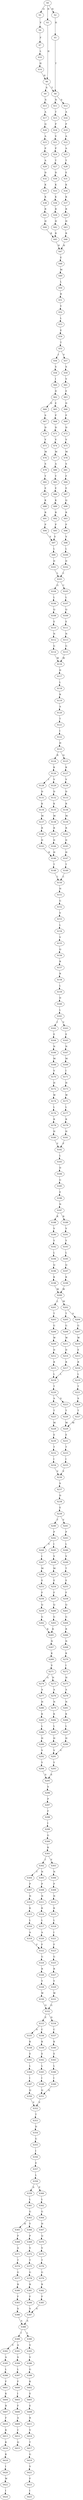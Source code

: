 strict digraph  {
	S0 -> S1 [ label = Q ];
	S0 -> S2 [ label = H ];
	S0 -> S3 [ label = H ];
	S1 -> S4 [ label = V ];
	S2 -> S5 [ label = H ];
	S3 -> S6 [ label = H ];
	S4 -> S7 [ label = F ];
	S5 -> S8 [ label = T ];
	S6 -> S8 [ label = T ];
	S6 -> S9 [ label = S ];
	S7 -> S10 [ label = L ];
	S8 -> S11 [ label = N ];
	S8 -> S12 [ label = S ];
	S9 -> S13 [ label = S ];
	S10 -> S14 [ label = H ];
	S11 -> S15 [ label = T ];
	S12 -> S16 [ label = A ];
	S13 -> S17 [ label = A ];
	S14 -> S6 [ label = H ];
	S15 -> S18 [ label = P ];
	S16 -> S19 [ label = P ];
	S17 -> S20 [ label = Q ];
	S18 -> S21 [ label = V ];
	S19 -> S22 [ label = A ];
	S20 -> S23 [ label = A ];
	S21 -> S24 [ label = P ];
	S22 -> S25 [ label = A ];
	S23 -> S26 [ label = P ];
	S24 -> S27 [ label = T ];
	S25 -> S28 [ label = T ];
	S26 -> S29 [ label = A ];
	S27 -> S30 [ label = D ];
	S28 -> S31 [ label = E ];
	S29 -> S32 [ label = D ];
	S30 -> S33 [ label = K ];
	S31 -> S34 [ label = K ];
	S32 -> S35 [ label = K ];
	S33 -> S36 [ label = K ];
	S34 -> S37 [ label = K ];
	S35 -> S38 [ label = K ];
	S36 -> S39 [ label = R ];
	S37 -> S40 [ label = R ];
	S38 -> S41 [ label = R ];
	S39 -> S42 [ label = H ];
	S40 -> S43 [ label = H ];
	S41 -> S44 [ label = H ];
	S42 -> S45 [ label = R ];
	S43 -> S46 [ label = R ];
	S44 -> S45 [ label = R ];
	S45 -> S47 [ label = H ];
	S46 -> S47 [ label = H ];
	S47 -> S48 [ label = E ];
	S48 -> S49 [ label = M ];
	S49 -> S50 [ label = L ];
	S50 -> S51 [ label = R ];
	S51 -> S52 [ label = Y ];
	S52 -> S53 [ label = L ];
	S53 -> S54 [ label = E ];
	S54 -> S55 [ label = T ];
	S55 -> S56 [ label = I ];
	S55 -> S57 [ label = V ];
	S56 -> S58 [ label = S ];
	S57 -> S59 [ label = S ];
	S58 -> S60 [ label = I ];
	S59 -> S61 [ label = V ];
	S60 -> S62 [ label = D ];
	S61 -> S63 [ label = E ];
	S62 -> S64 [ label = D ];
	S62 -> S65 [ label = E ];
	S63 -> S66 [ label = D ];
	S64 -> S67 [ label = S ];
	S65 -> S68 [ label = P ];
	S66 -> S69 [ label = P ];
	S67 -> S70 [ label = D ];
	S68 -> S71 [ label = D ];
	S69 -> S72 [ label = D ];
	S70 -> S73 [ label = V ];
	S71 -> S74 [ label = V ];
	S72 -> S75 [ label = V ];
	S73 -> S76 [ label = M ];
	S74 -> S77 [ label = M ];
	S75 -> S78 [ label = M ];
	S76 -> S79 [ label = S ];
	S77 -> S80 [ label = A ];
	S78 -> S81 [ label = S ];
	S79 -> S82 [ label = Y ];
	S80 -> S83 [ label = Y ];
	S81 -> S84 [ label = F ];
	S82 -> S85 [ label = E ];
	S83 -> S86 [ label = E ];
	S84 -> S87 [ label = E ];
	S85 -> S88 [ label = K ];
	S86 -> S89 [ label = K ];
	S87 -> S90 [ label = Q ];
	S88 -> S91 [ label = R ];
	S89 -> S92 [ label = R ];
	S90 -> S93 [ label = R ];
	S91 -> S94 [ label = P ];
	S92 -> S95 [ label = P ];
	S93 -> S96 [ label = P ];
	S94 -> S97 [ label = V ];
	S95 -> S97 [ label = V ];
	S96 -> S98 [ label = V ];
	S97 -> S99 [ label = L ];
	S98 -> S100 [ label = L ];
	S99 -> S101 [ label = D ];
	S100 -> S102 [ label = D ];
	S101 -> S103 [ label = L ];
	S102 -> S103 [ label = L ];
	S103 -> S104 [ label = G ];
	S103 -> S105 [ label = C ];
	S104 -> S106 [ label = L ];
	S105 -> S107 [ label = L ];
	S106 -> S108 [ label = Q ];
	S107 -> S109 [ label = Q ];
	S108 -> S110 [ label = E ];
	S109 -> S111 [ label = E ];
	S110 -> S112 [ label = N ];
	S111 -> S113 [ label = N ];
	S112 -> S114 [ label = G ];
	S113 -> S115 [ label = G ];
	S114 -> S116 [ label = W ];
	S115 -> S116 [ label = W ];
	S116 -> S117 [ label = D ];
	S117 -> S118 [ label = L ];
	S118 -> S119 [ label = R ];
	S119 -> S120 [ label = A ];
	S120 -> S121 [ label = T ];
	S121 -> S122 [ label = I ];
	S122 -> S123 [ label = H ];
	S123 -> S124 [ label = R ];
	S123 -> S125 [ label = Q ];
	S124 -> S126 [ label = K ];
	S125 -> S127 [ label = K ];
	S126 -> S128 [ label = I ];
	S126 -> S129 [ label = V ];
	S127 -> S130 [ label = V ];
	S128 -> S131 [ label = D ];
	S129 -> S132 [ label = D ];
	S130 -> S133 [ label = D ];
	S131 -> S134 [ label = K ];
	S132 -> S135 [ label = K ];
	S133 -> S136 [ label = R ];
	S134 -> S137 [ label = M ];
	S135 -> S138 [ label = M ];
	S136 -> S139 [ label = M ];
	S137 -> S140 [ label = R ];
	S138 -> S141 [ label = R ];
	S139 -> S142 [ label = R ];
	S140 -> S143 [ label = D ];
	S141 -> S144 [ label = D ];
	S142 -> S145 [ label = D ];
	S143 -> S146 [ label = H ];
	S144 -> S146 [ label = H ];
	S145 -> S147 [ label = H ];
	S146 -> S148 [ label = T ];
	S147 -> S149 [ label = T ];
	S148 -> S150 [ label = L ];
	S149 -> S150 [ label = L ];
	S150 -> S151 [ label = H ];
	S151 -> S152 [ label = G ];
	S152 -> S153 [ label = V ];
	S153 -> S154 [ label = L ];
	S154 -> S155 [ label = V ];
	S155 -> S156 [ label = Q ];
	S156 -> S157 [ label = R ];
	S157 -> S158 [ label = R ];
	S158 -> S159 [ label = L ];
	S159 -> S160 [ label = D ];
	S160 -> S161 [ label = L ];
	S161 -> S162 [ label = I ];
	S161 -> S163 [ label = V ];
	S162 -> S164 [ label = E ];
	S163 -> S165 [ label = E ];
	S164 -> S166 [ label = N ];
	S165 -> S167 [ label = N ];
	S166 -> S168 [ label = M ];
	S167 -> S169 [ label = M ];
	S168 -> S170 [ label = V ];
	S169 -> S171 [ label = I ];
	S170 -> S172 [ label = H ];
	S171 -> S173 [ label = H ];
	S172 -> S174 [ label = W ];
	S173 -> S175 [ label = W ];
	S174 -> S176 [ label = L ];
	S175 -> S177 [ label = L ];
	S176 -> S178 [ label = R ];
	S177 -> S179 [ label = R ];
	S178 -> S180 [ label = H ];
	S179 -> S181 [ label = H ];
	S180 -> S182 [ label = F ];
	S181 -> S182 [ label = F ];
	S182 -> S183 [ label = L ];
	S183 -> S184 [ label = D ];
	S184 -> S185 [ label = G ];
	S185 -> S186 [ label = E ];
	S186 -> S187 [ label = N ];
	S187 -> S188 [ label = K ];
	S187 -> S189 [ label = R ];
	S188 -> S190 [ label = V ];
	S189 -> S191 [ label = V ];
	S190 -> S192 [ label = Y ];
	S191 -> S193 [ label = Y ];
	S192 -> S194 [ label = L ];
	S193 -> S195 [ label = L ];
	S194 -> S196 [ label = Q ];
	S195 -> S197 [ label = Q ];
	S196 -> S198 [ label = K ];
	S197 -> S199 [ label = K ];
	S198 -> S200 [ label = W ];
	S199 -> S200 [ label = W ];
	S200 -> S201 [ label = L ];
	S200 -> S202 [ label = M ];
	S201 -> S203 [ label = T ];
	S202 -> S204 [ label = A ];
	S202 -> S205 [ label = T ];
	S203 -> S206 [ label = G ];
	S204 -> S207 [ label = G ];
	S205 -> S208 [ label = G ];
	S206 -> S209 [ label = W ];
	S207 -> S210 [ label = W ];
	S208 -> S211 [ label = W ];
	S209 -> S212 [ label = D ];
	S210 -> S213 [ label = E ];
	S211 -> S214 [ label = D ];
	S212 -> S215 [ label = R ];
	S213 -> S216 [ label = R ];
	S214 -> S217 [ label = R ];
	S215 -> S218 [ label = L ];
	S216 -> S219 [ label = L ];
	S217 -> S218 [ label = L ];
	S218 -> S220 [ label = T ];
	S219 -> S221 [ label = T ];
	S220 -> S222 [ label = A ];
	S220 -> S223 [ label = S ];
	S221 -> S224 [ label = S ];
	S222 -> S225 [ label = T ];
	S223 -> S226 [ label = T ];
	S224 -> S227 [ label = T ];
	S225 -> S228 [ label = M ];
	S226 -> S229 [ label = M ];
	S227 -> S229 [ label = M ];
	S228 -> S230 [ label = E ];
	S229 -> S231 [ label = E ];
	S230 -> S232 [ label = T ];
	S231 -> S233 [ label = T ];
	S232 -> S234 [ label = I ];
	S233 -> S235 [ label = I ];
	S234 -> S236 [ label = V ];
	S235 -> S236 [ label = V ];
	S236 -> S237 [ label = S ];
	S237 -> S238 [ label = D ];
	S238 -> S239 [ label = E ];
	S239 -> S240 [ label = T ];
	S239 -> S241 [ label = V ];
	S240 -> S242 [ label = P ];
	S241 -> S243 [ label = P ];
	S242 -> S244 [ label = V ];
	S242 -> S245 [ label = I ];
	S243 -> S246 [ label = L ];
	S244 -> S247 [ label = I ];
	S245 -> S248 [ label = V ];
	S246 -> S249 [ label = V ];
	S247 -> S250 [ label = M ];
	S248 -> S251 [ label = M ];
	S249 -> S252 [ label = T ];
	S250 -> S253 [ label = E ];
	S251 -> S254 [ label = E ];
	S252 -> S255 [ label = E ];
	S253 -> S256 [ label = F ];
	S254 -> S257 [ label = F ];
	S255 -> S258 [ label = F ];
	S256 -> S259 [ label = Q ];
	S257 -> S260 [ label = Q ];
	S258 -> S261 [ label = Q ];
	S259 -> S262 [ label = G ];
	S260 -> S263 [ label = G ];
	S261 -> S264 [ label = G ];
	S262 -> S265 [ label = K ];
	S263 -> S265 [ label = K ];
	S264 -> S266 [ label = R ];
	S265 -> S267 [ label = N ];
	S266 -> S268 [ label = N ];
	S267 -> S269 [ label = K ];
	S268 -> S270 [ label = K ];
	S269 -> S271 [ label = V ];
	S270 -> S272 [ label = I ];
	S271 -> S273 [ label = N ];
	S271 -> S274 [ label = G ];
	S272 -> S275 [ label = H ];
	S273 -> S276 [ label = A ];
	S274 -> S277 [ label = A ];
	S275 -> S278 [ label = A ];
	S276 -> S279 [ label = N ];
	S277 -> S280 [ label = H ];
	S278 -> S281 [ label = N ];
	S279 -> S282 [ label = K ];
	S280 -> S283 [ label = K ];
	S281 -> S284 [ label = K ];
	S282 -> S285 [ label = L ];
	S283 -> S286 [ label = L ];
	S284 -> S287 [ label = L ];
	S285 -> S288 [ label = H ];
	S286 -> S289 [ label = H ];
	S287 -> S290 [ label = H ];
	S288 -> S291 [ label = V ];
	S289 -> S292 [ label = V ];
	S290 -> S291 [ label = V ];
	S291 -> S293 [ label = Y ];
	S292 -> S294 [ label = Y ];
	S293 -> S295 [ label = S ];
	S294 -> S295 [ label = S ];
	S295 -> S296 [ label = S ];
	S296 -> S297 [ label = P ];
	S297 -> S298 [ label = F ];
	S298 -> S299 [ label = I ];
	S299 -> S300 [ label = G ];
	S300 -> S301 [ label = K ];
	S301 -> S302 [ label = I ];
	S301 -> S303 [ label = V ];
	S302 -> S304 [ label = T ];
	S302 -> S305 [ label = N ];
	S303 -> S306 [ label = N ];
	S304 -> S307 [ label = P ];
	S305 -> S308 [ label = P ];
	S306 -> S309 [ label = P ];
	S307 -> S310 [ label = N ];
	S308 -> S311 [ label = N ];
	S309 -> S312 [ label = N ];
	S310 -> S313 [ label = K ];
	S311 -> S314 [ label = K ];
	S312 -> S315 [ label = K ];
	S313 -> S316 [ label = L ];
	S314 -> S317 [ label = L ];
	S315 -> S318 [ label = L ];
	S316 -> S319 [ label = A ];
	S317 -> S320 [ label = A ];
	S318 -> S321 [ label = I ];
	S319 -> S322 [ label = F ];
	S320 -> S322 [ label = F ];
	S321 -> S323 [ label = F ];
	S322 -> S324 [ label = G ];
	S323 -> S325 [ label = G ];
	S324 -> S326 [ label = R ];
	S325 -> S327 [ label = R ];
	S326 -> S328 [ label = Y ];
	S327 -> S329 [ label = Y ];
	S328 -> S330 [ label = W ];
	S329 -> S331 [ label = W ];
	S330 -> S332 [ label = G ];
	S331 -> S332 [ label = G ];
	S332 -> S333 [ label = E ];
	S332 -> S334 [ label = D ];
	S333 -> S335 [ label = S ];
	S333 -> S336 [ label = C ];
	S334 -> S337 [ label = C ];
	S335 -> S338 [ label = K ];
	S336 -> S339 [ label = K ];
	S337 -> S340 [ label = K ];
	S338 -> S341 [ label = E ];
	S339 -> S342 [ label = E ];
	S340 -> S343 [ label = E ];
	S341 -> S344 [ label = L ];
	S342 -> S345 [ label = L ];
	S343 -> S346 [ label = L ];
	S344 -> S347 [ label = I ];
	S345 -> S348 [ label = I ];
	S346 -> S349 [ label = I ];
	S347 -> S350 [ label = Q ];
	S348 -> S351 [ label = Q ];
	S349 -> S351 [ label = Q ];
	S350 -> S352 [ label = V ];
	S351 -> S352 [ label = V ];
	S352 -> S353 [ label = T ];
	S353 -> S354 [ label = D ];
	S354 -> S355 [ label = G ];
	S355 -> S356 [ label = I ];
	S356 -> S357 [ label = E ];
	S357 -> S358 [ label = L ];
	S358 -> S359 [ label = S ];
	S358 -> S360 [ label = P ];
	S359 -> S361 [ label = L ];
	S360 -> S362 [ label = L ];
	S361 -> S363 [ label = G ];
	S362 -> S364 [ label = G ];
	S363 -> S365 [ label = H ];
	S363 -> S366 [ label = Y ];
	S364 -> S367 [ label = H ];
	S365 -> S368 [ label = P ];
	S366 -> S369 [ label = P ];
	S367 -> S370 [ label = Q ];
	S368 -> S371 [ label = A ];
	S369 -> S372 [ label = V ];
	S370 -> S373 [ label = V ];
	S371 -> S374 [ label = T ];
	S372 -> S375 [ label = T ];
	S373 -> S376 [ label = T ];
	S374 -> S377 [ label = G ];
	S375 -> S378 [ label = G ];
	S376 -> S379 [ label = G ];
	S377 -> S380 [ label = R ];
	S378 -> S381 [ label = R ];
	S379 -> S382 [ label = R ];
	S380 -> S383 [ label = F ];
	S381 -> S384 [ label = F ];
	S382 -> S385 [ label = F ];
	S383 -> S386 [ label = S ];
	S384 -> S387 [ label = S ];
	S385 -> S387 [ label = S ];
	S386 -> S388 [ label = A ];
	S387 -> S388 [ label = A ];
	S388 -> S389 [ label = I ];
	S388 -> S390 [ label = L ];
	S389 -> S391 [ label = A ];
	S389 -> S392 [ label = V ];
	S390 -> S393 [ label = V ];
	S391 -> S394 [ label = S ];
	S392 -> S395 [ label = A ];
	S393 -> S396 [ label = V ];
	S394 -> S397 [ label = L ];
	S395 -> S398 [ label = L ];
	S396 -> S399 [ label = G ];
	S397 -> S400 [ label = F ];
	S398 -> S401 [ label = F ];
	S399 -> S402 [ label = K ];
	S400 -> S403 [ label = I ];
	S401 -> S404 [ label = K ];
	S402 -> S405 [ label = E ];
	S403 -> S406 [ label = F ];
	S404 -> S407 [ label = R ];
	S405 -> S408 [ label = E ];
	S406 -> S409 [ label = A ];
	S407 -> S410 [ label = F ];
	S408 -> S411 [ label = R ];
	S409 -> S412 [ label = C ];
	S410 -> S413 [ label = K ];
	S411 -> S414 [ label = V ];
	S412 -> S415 [ label = Q ];
	S413 -> S416 [ label = K ];
	S414 -> S417 [ label = T ];
	S416 -> S418 [ label = K ];
	S417 -> S419 [ label = G ];
	S418 -> S420 [ label = I ];
	S419 -> S421 [ label = V ];
	S420 -> S422 [ label = W ];
	S421 -> S423 [ label = F ];
	S422 -> S424 [ label = I ];
	S423 -> S425 [ label = I ];
}
